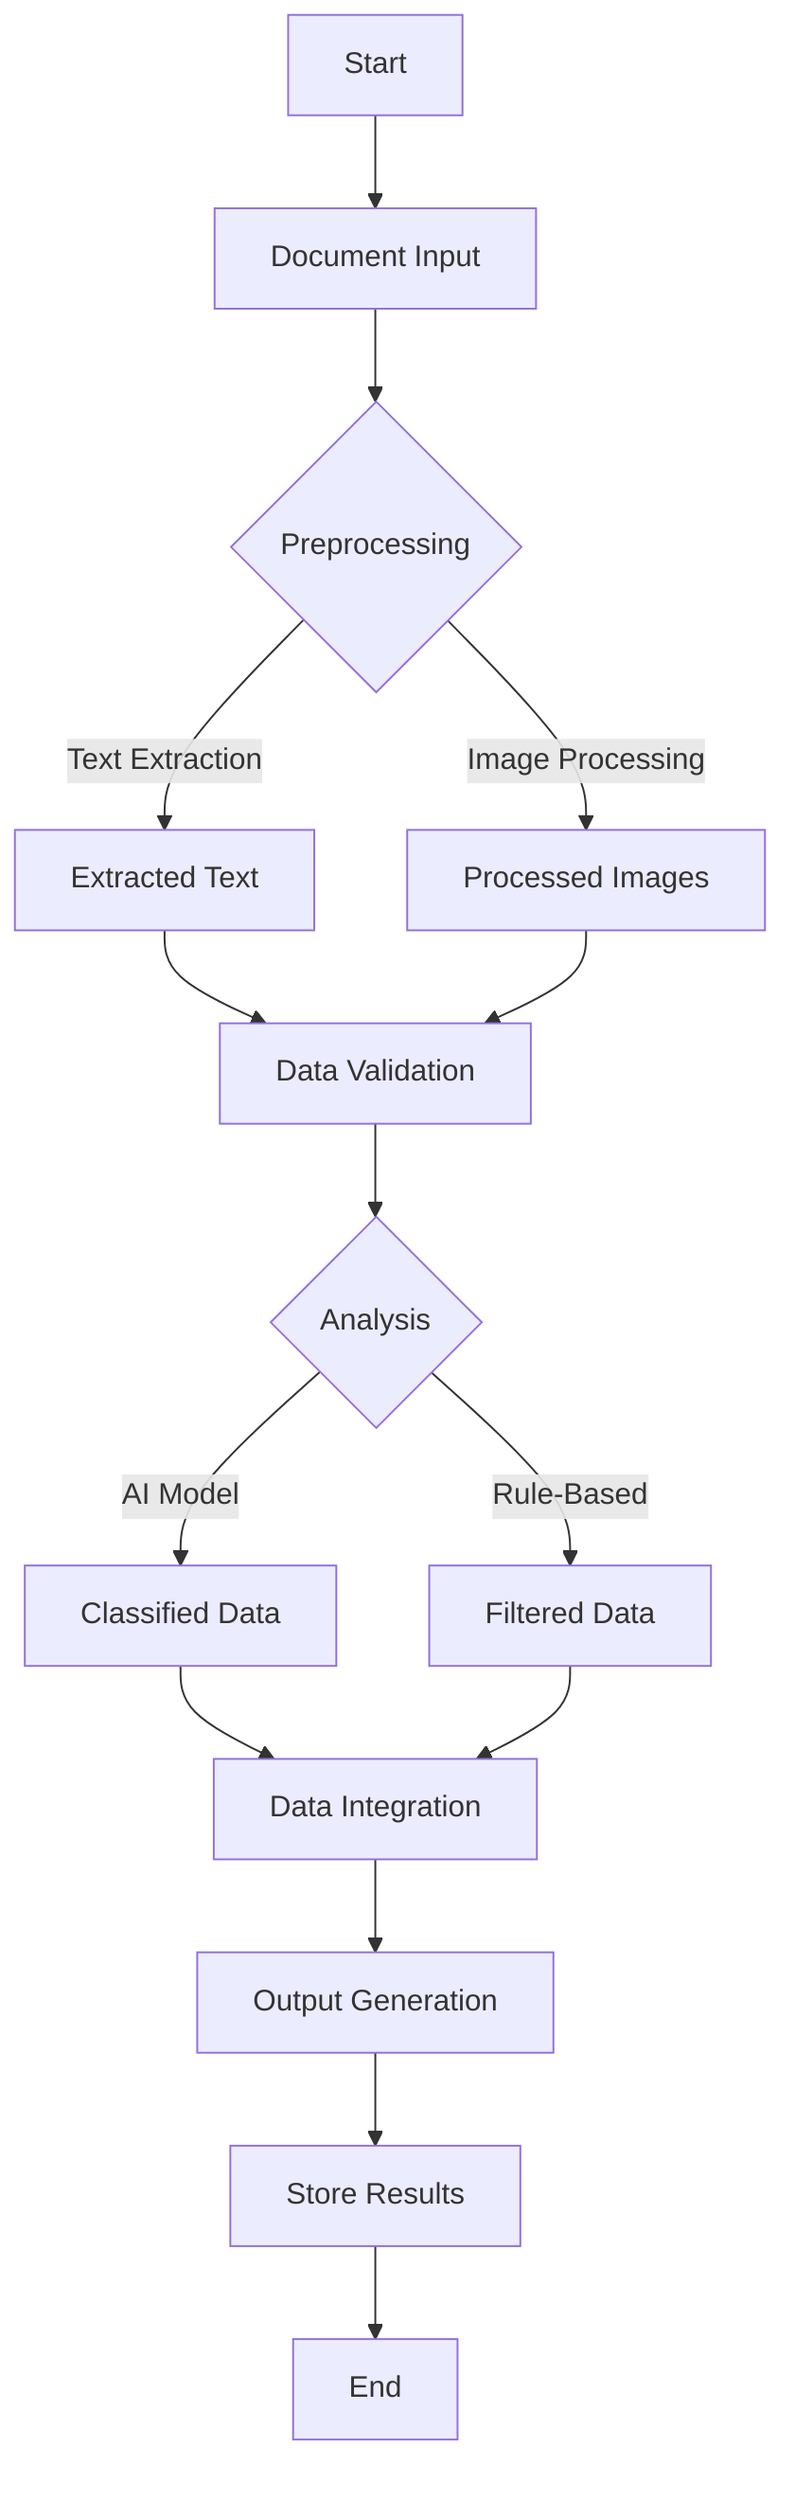 flowchart TD
    A[Start] --> B[Document Input]
    B --> C{Preprocessing}
    C -->|Text Extraction| D[Extracted Text]
    C -->|Image Processing| E[Processed Images]
    D --> F[Data Validation]
    E --> F
    F --> G{Analysis}
    G -->|AI Model| H[Classified Data]
    G -->|Rule-Based| I[Filtered Data]
    H --> J[Data Integration]
    I --> J
    J --> K[Output Generation]
    K --> L[Store Results]
    L --> M[End]